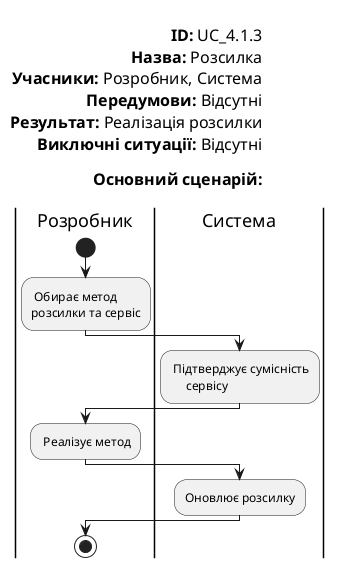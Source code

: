 @startuml
left header
        
        <font color=000 size=16><b>ID:</b> UC_4.1.3
        <font color=000 size=16><b>Назва:</b> Розсилка
        <font color=000 size=16><b>Учасники:</b> Розробник, Система
        <font color=000 size=16><b>Передумови:</b> Відсутні
        <font color=000 size=16><b>Результат:</b> Реалізація розсилки
        <font color=000 size=16><b>Виключні ситуації:</b> Відсутні
        
        <font color=000 size=16><b>Основний сценарій:</b>
        
    end header

    |Розробник|
        start
        : Обирає метод
       розсилки та сервіс;
    |Система|
        : Підтверджує сумісність
             сервісу;
    |Розробник|
        : Реалізує метод;
    |Система|
        :Оновлює розсилку;
    |Розробник|
        stop;
@enduml
